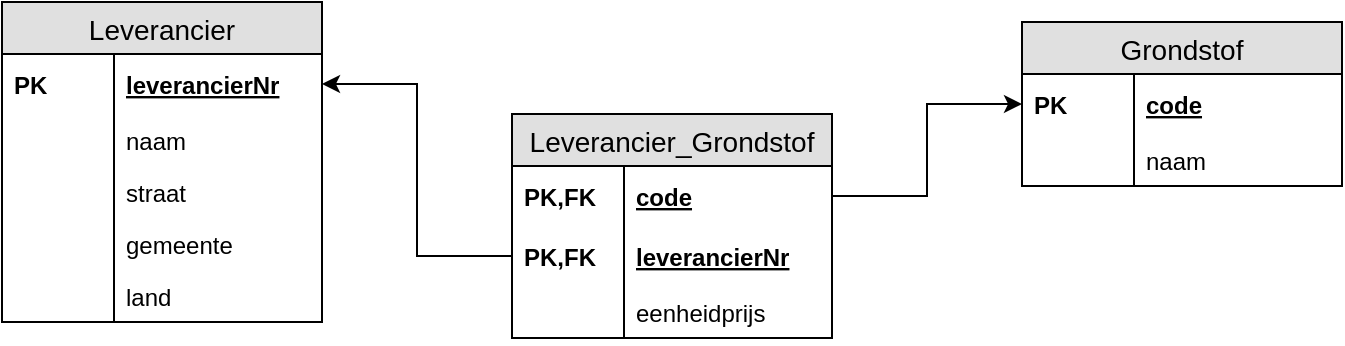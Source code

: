 <mxfile version="12.1.0" type="device" pages="1"><diagram id="USRimvOv3lP4tVwgqeB9" name="Page-1"><mxGraphModel dx="975" dy="716" grid="1" gridSize="10" guides="1" tooltips="1" connect="1" arrows="1" fold="1" page="1" pageScale="1" pageWidth="850" pageHeight="1100" math="0" shadow="0"><root><mxCell id="0"/><mxCell id="1" parent="0"/><mxCell id="BrpdMpULFXlh7TWFluzC-26" value="Leverancier" style="swimlane;fontStyle=0;childLayout=stackLayout;horizontal=1;startSize=26;fillColor=#e0e0e0;horizontalStack=0;resizeParent=1;resizeParentMax=0;resizeLast=0;collapsible=1;marginBottom=0;swimlaneFillColor=#ffffff;align=center;fontSize=14;" parent="1" vertex="1"><mxGeometry x="90" y="260" width="160" height="160" as="geometry"/></mxCell><mxCell id="BrpdMpULFXlh7TWFluzC-27" value="leverancierNr" style="shape=partialRectangle;top=0;left=0;right=0;bottom=0;align=left;verticalAlign=middle;fillColor=none;spacingLeft=60;spacingRight=4;overflow=hidden;rotatable=0;points=[[0,0.5],[1,0.5]];portConstraint=eastwest;dropTarget=0;fontStyle=5;fontSize=12;" parent="BrpdMpULFXlh7TWFluzC-26" vertex="1"><mxGeometry y="26" width="160" height="30" as="geometry"/></mxCell><mxCell id="BrpdMpULFXlh7TWFluzC-28" value="PK" style="shape=partialRectangle;fontStyle=1;top=0;left=0;bottom=0;fillColor=none;align=left;verticalAlign=middle;spacingLeft=4;spacingRight=4;overflow=hidden;rotatable=0;points=[];portConstraint=eastwest;part=1;fontSize=12;" parent="BrpdMpULFXlh7TWFluzC-27" vertex="1" connectable="0"><mxGeometry width="56" height="30" as="geometry"/></mxCell><mxCell id="BrpdMpULFXlh7TWFluzC-31" value="naam" style="shape=partialRectangle;top=0;left=0;right=0;bottom=0;align=left;verticalAlign=top;fillColor=none;spacingLeft=60;spacingRight=4;overflow=hidden;rotatable=0;points=[[0,0.5],[1,0.5]];portConstraint=eastwest;dropTarget=0;fontSize=12;" parent="BrpdMpULFXlh7TWFluzC-26" vertex="1"><mxGeometry y="56" width="160" height="26" as="geometry"/></mxCell><mxCell id="BrpdMpULFXlh7TWFluzC-32" value="" style="shape=partialRectangle;top=0;left=0;bottom=0;fillColor=none;align=left;verticalAlign=top;spacingLeft=4;spacingRight=4;overflow=hidden;rotatable=0;points=[];portConstraint=eastwest;part=1;fontSize=12;" parent="BrpdMpULFXlh7TWFluzC-31" vertex="1" connectable="0"><mxGeometry width="56" height="26" as="geometry"/></mxCell><mxCell id="BrpdMpULFXlh7TWFluzC-33" value="straat" style="shape=partialRectangle;top=0;left=0;right=0;bottom=0;align=left;verticalAlign=top;fillColor=none;spacingLeft=60;spacingRight=4;overflow=hidden;rotatable=0;points=[[0,0.5],[1,0.5]];portConstraint=eastwest;dropTarget=0;fontSize=12;" parent="BrpdMpULFXlh7TWFluzC-26" vertex="1"><mxGeometry y="82" width="160" height="26" as="geometry"/></mxCell><mxCell id="BrpdMpULFXlh7TWFluzC-34" value="" style="shape=partialRectangle;top=0;left=0;bottom=0;fillColor=none;align=left;verticalAlign=top;spacingLeft=4;spacingRight=4;overflow=hidden;rotatable=0;points=[];portConstraint=eastwest;part=1;fontSize=12;" parent="BrpdMpULFXlh7TWFluzC-33" vertex="1" connectable="0"><mxGeometry width="56" height="26" as="geometry"/></mxCell><mxCell id="BrpdMpULFXlh7TWFluzC-35" value="gemeente" style="shape=partialRectangle;top=0;left=0;right=0;bottom=0;align=left;verticalAlign=top;fillColor=none;spacingLeft=60;spacingRight=4;overflow=hidden;rotatable=0;points=[[0,0.5],[1,0.5]];portConstraint=eastwest;dropTarget=0;fontSize=12;" parent="BrpdMpULFXlh7TWFluzC-26" vertex="1"><mxGeometry y="108" width="160" height="26" as="geometry"/></mxCell><mxCell id="BrpdMpULFXlh7TWFluzC-36" value="" style="shape=partialRectangle;top=0;left=0;bottom=0;fillColor=none;align=left;verticalAlign=top;spacingLeft=4;spacingRight=4;overflow=hidden;rotatable=0;points=[];portConstraint=eastwest;part=1;fontSize=12;" parent="BrpdMpULFXlh7TWFluzC-35" vertex="1" connectable="0"><mxGeometry width="56" height="26" as="geometry"/></mxCell><mxCell id="BrpdMpULFXlh7TWFluzC-37" value="land" style="shape=partialRectangle;top=0;left=0;right=0;bottom=0;align=left;verticalAlign=top;fillColor=none;spacingLeft=60;spacingRight=4;overflow=hidden;rotatable=0;points=[[0,0.5],[1,0.5]];portConstraint=eastwest;dropTarget=0;fontSize=12;" parent="BrpdMpULFXlh7TWFluzC-26" vertex="1"><mxGeometry y="134" width="160" height="26" as="geometry"/></mxCell><mxCell id="BrpdMpULFXlh7TWFluzC-38" value="" style="shape=partialRectangle;top=0;left=0;bottom=0;fillColor=none;align=left;verticalAlign=top;spacingLeft=4;spacingRight=4;overflow=hidden;rotatable=0;points=[];portConstraint=eastwest;part=1;fontSize=12;" parent="BrpdMpULFXlh7TWFluzC-37" vertex="1" connectable="0"><mxGeometry width="56" height="26" as="geometry"/></mxCell><mxCell id="BrpdMpULFXlh7TWFluzC-39" value="Leverancier_Grondstof" style="swimlane;fontStyle=0;childLayout=stackLayout;horizontal=1;startSize=26;fillColor=#e0e0e0;horizontalStack=0;resizeParent=1;resizeParentMax=0;resizeLast=0;collapsible=1;marginBottom=0;swimlaneFillColor=#ffffff;align=center;fontSize=14;" parent="1" vertex="1"><mxGeometry x="345" y="316" width="160" height="112" as="geometry"/></mxCell><mxCell id="BrpdMpULFXlh7TWFluzC-40" value="code" style="shape=partialRectangle;top=0;left=0;right=0;bottom=0;align=left;verticalAlign=middle;fillColor=none;spacingLeft=60;spacingRight=4;overflow=hidden;rotatable=0;points=[[0,0.5],[1,0.5]];portConstraint=eastwest;dropTarget=0;fontStyle=5;fontSize=12;" parent="BrpdMpULFXlh7TWFluzC-39" vertex="1"><mxGeometry y="26" width="160" height="30" as="geometry"/></mxCell><mxCell id="BrpdMpULFXlh7TWFluzC-41" value="PK,FK" style="shape=partialRectangle;fontStyle=1;top=0;left=0;bottom=0;fillColor=none;align=left;verticalAlign=middle;spacingLeft=4;spacingRight=4;overflow=hidden;rotatable=0;points=[];portConstraint=eastwest;part=1;fontSize=12;" parent="BrpdMpULFXlh7TWFluzC-40" vertex="1" connectable="0"><mxGeometry width="56" height="30" as="geometry"/></mxCell><mxCell id="BrpdMpULFXlh7TWFluzC-42" value="leverancierNr" style="shape=partialRectangle;top=0;left=0;right=0;bottom=1;align=left;verticalAlign=middle;fillColor=none;spacingLeft=60;spacingRight=4;overflow=hidden;rotatable=0;points=[[0,0.5],[1,0.5]];portConstraint=eastwest;dropTarget=0;fontStyle=5;fontSize=12;labelBorderColor=none;strokeColor=none;" parent="BrpdMpULFXlh7TWFluzC-39" vertex="1"><mxGeometry y="56" width="160" height="30" as="geometry"/></mxCell><mxCell id="BrpdMpULFXlh7TWFluzC-43" value="PK,FK" style="shape=partialRectangle;fontStyle=1;top=0;left=0;bottom=0;fillColor=none;align=left;verticalAlign=middle;spacingLeft=4;spacingRight=4;overflow=hidden;rotatable=0;points=[];portConstraint=eastwest;part=1;fontSize=12;" parent="BrpdMpULFXlh7TWFluzC-42" vertex="1" connectable="0"><mxGeometry width="56" height="30" as="geometry"/></mxCell><mxCell id="BrpdMpULFXlh7TWFluzC-46" value="eenheidprijs" style="shape=partialRectangle;top=0;left=0;right=0;bottom=0;align=left;verticalAlign=top;fillColor=none;spacingLeft=60;spacingRight=4;overflow=hidden;rotatable=0;points=[[0,0.5],[1,0.5]];portConstraint=eastwest;dropTarget=0;fontSize=12;" parent="BrpdMpULFXlh7TWFluzC-39" vertex="1"><mxGeometry y="86" width="160" height="26" as="geometry"/></mxCell><mxCell id="BrpdMpULFXlh7TWFluzC-47" value="" style="shape=partialRectangle;top=0;left=0;bottom=0;fillColor=none;align=left;verticalAlign=top;spacingLeft=4;spacingRight=4;overflow=hidden;rotatable=0;points=[];portConstraint=eastwest;part=1;fontSize=12;" parent="BrpdMpULFXlh7TWFluzC-46" vertex="1" connectable="0"><mxGeometry width="56" height="26" as="geometry"/></mxCell><mxCell id="YJLAqW_cwwS-_tgYLGxT-1" value="Grondstof" style="swimlane;fontStyle=0;childLayout=stackLayout;horizontal=1;startSize=26;fillColor=#e0e0e0;horizontalStack=0;resizeParent=1;resizeParentMax=0;resizeLast=0;collapsible=1;marginBottom=0;swimlaneFillColor=#ffffff;align=center;fontSize=14;" parent="1" vertex="1"><mxGeometry x="600" y="270" width="160" height="82" as="geometry"/></mxCell><mxCell id="YJLAqW_cwwS-_tgYLGxT-2" value="code" style="shape=partialRectangle;top=0;left=0;right=0;bottom=0;align=left;verticalAlign=middle;fillColor=none;spacingLeft=60;spacingRight=4;overflow=hidden;rotatable=0;points=[[0,0.5],[1,0.5]];portConstraint=eastwest;dropTarget=0;fontStyle=5;fontSize=12;" parent="YJLAqW_cwwS-_tgYLGxT-1" vertex="1"><mxGeometry y="26" width="160" height="30" as="geometry"/></mxCell><mxCell id="YJLAqW_cwwS-_tgYLGxT-3" value="PK" style="shape=partialRectangle;fontStyle=1;top=0;left=0;bottom=0;fillColor=none;align=left;verticalAlign=middle;spacingLeft=4;spacingRight=4;overflow=hidden;rotatable=0;points=[];portConstraint=eastwest;part=1;fontSize=12;" parent="YJLAqW_cwwS-_tgYLGxT-2" vertex="1" connectable="0"><mxGeometry width="56" height="30" as="geometry"/></mxCell><mxCell id="YJLAqW_cwwS-_tgYLGxT-6" value="naam" style="shape=partialRectangle;top=0;left=0;right=0;bottom=0;align=left;verticalAlign=top;fillColor=none;spacingLeft=60;spacingRight=4;overflow=hidden;rotatable=0;points=[[0,0.5],[1,0.5]];portConstraint=eastwest;dropTarget=0;fontSize=12;strokeColor=#000000;" parent="YJLAqW_cwwS-_tgYLGxT-1" vertex="1"><mxGeometry y="56" width="160" height="26" as="geometry"/></mxCell><mxCell id="YJLAqW_cwwS-_tgYLGxT-7" value="" style="shape=partialRectangle;top=0;left=0;bottom=0;fillColor=none;align=left;verticalAlign=top;spacingLeft=4;spacingRight=4;overflow=hidden;rotatable=0;points=[];portConstraint=eastwest;part=1;fontSize=12;" parent="YJLAqW_cwwS-_tgYLGxT-6" vertex="1" connectable="0"><mxGeometry width="56" height="26" as="geometry"/></mxCell><mxCell id="YJLAqW_cwwS-_tgYLGxT-11" style="edgeStyle=orthogonalEdgeStyle;rounded=0;orthogonalLoop=1;jettySize=auto;html=1;exitX=0;exitY=0.5;exitDx=0;exitDy=0;entryX=1;entryY=0.5;entryDx=0;entryDy=0;" parent="1" source="BrpdMpULFXlh7TWFluzC-42" target="BrpdMpULFXlh7TWFluzC-27" edge="1"><mxGeometry relative="1" as="geometry"/></mxCell><mxCell id="YJLAqW_cwwS-_tgYLGxT-12" style="edgeStyle=orthogonalEdgeStyle;rounded=0;orthogonalLoop=1;jettySize=auto;html=1;exitX=1;exitY=0.5;exitDx=0;exitDy=0;entryX=0;entryY=0.5;entryDx=0;entryDy=0;" parent="1" source="BrpdMpULFXlh7TWFluzC-40" target="YJLAqW_cwwS-_tgYLGxT-2" edge="1"><mxGeometry relative="1" as="geometry"/></mxCell></root></mxGraphModel></diagram></mxfile>